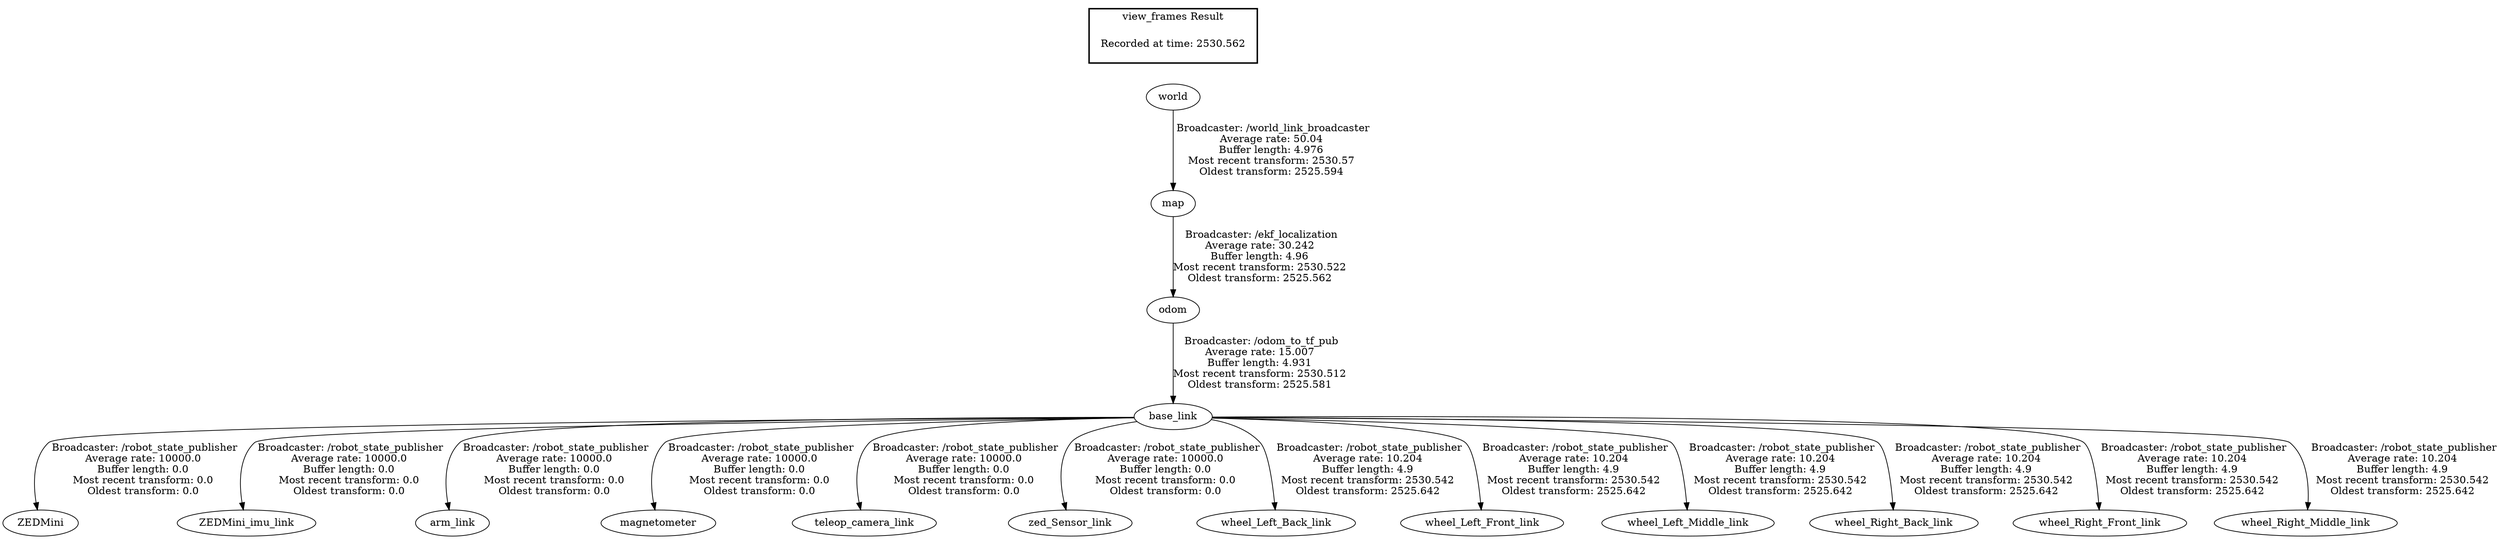 digraph G {
"base_link" -> "ZEDMini"[label=" Broadcaster: /robot_state_publisher\nAverage rate: 10000.0\nBuffer length: 0.0\nMost recent transform: 0.0\nOldest transform: 0.0\n"];
"odom" -> "base_link"[label=" Broadcaster: /odom_to_tf_pub\nAverage rate: 15.007\nBuffer length: 4.931\nMost recent transform: 2530.512\nOldest transform: 2525.581\n"];
"base_link" -> "ZEDMini_imu_link"[label=" Broadcaster: /robot_state_publisher\nAverage rate: 10000.0\nBuffer length: 0.0\nMost recent transform: 0.0\nOldest transform: 0.0\n"];
"base_link" -> "arm_link"[label=" Broadcaster: /robot_state_publisher\nAverage rate: 10000.0\nBuffer length: 0.0\nMost recent transform: 0.0\nOldest transform: 0.0\n"];
"base_link" -> "magnetometer"[label=" Broadcaster: /robot_state_publisher\nAverage rate: 10000.0\nBuffer length: 0.0\nMost recent transform: 0.0\nOldest transform: 0.0\n"];
"base_link" -> "teleop_camera_link"[label=" Broadcaster: /robot_state_publisher\nAverage rate: 10000.0\nBuffer length: 0.0\nMost recent transform: 0.0\nOldest transform: 0.0\n"];
"base_link" -> "zed_Sensor_link"[label=" Broadcaster: /robot_state_publisher\nAverage rate: 10000.0\nBuffer length: 0.0\nMost recent transform: 0.0\nOldest transform: 0.0\n"];
"world" -> "map"[label=" Broadcaster: /world_link_broadcaster\nAverage rate: 50.04\nBuffer length: 4.976\nMost recent transform: 2530.57\nOldest transform: 2525.594\n"];
"map" -> "odom"[label=" Broadcaster: /ekf_localization\nAverage rate: 30.242\nBuffer length: 4.96\nMost recent transform: 2530.522\nOldest transform: 2525.562\n"];
"base_link" -> "wheel_Left_Back_link"[label=" Broadcaster: /robot_state_publisher\nAverage rate: 10.204\nBuffer length: 4.9\nMost recent transform: 2530.542\nOldest transform: 2525.642\n"];
"base_link" -> "wheel_Left_Front_link"[label=" Broadcaster: /robot_state_publisher\nAverage rate: 10.204\nBuffer length: 4.9\nMost recent transform: 2530.542\nOldest transform: 2525.642\n"];
"base_link" -> "wheel_Left_Middle_link"[label=" Broadcaster: /robot_state_publisher\nAverage rate: 10.204\nBuffer length: 4.9\nMost recent transform: 2530.542\nOldest transform: 2525.642\n"];
"base_link" -> "wheel_Right_Back_link"[label=" Broadcaster: /robot_state_publisher\nAverage rate: 10.204\nBuffer length: 4.9\nMost recent transform: 2530.542\nOldest transform: 2525.642\n"];
"base_link" -> "wheel_Right_Front_link"[label=" Broadcaster: /robot_state_publisher\nAverage rate: 10.204\nBuffer length: 4.9\nMost recent transform: 2530.542\nOldest transform: 2525.642\n"];
"base_link" -> "wheel_Right_Middle_link"[label=" Broadcaster: /robot_state_publisher\nAverage rate: 10.204\nBuffer length: 4.9\nMost recent transform: 2530.542\nOldest transform: 2525.642\n"];
edge [style=invis];
 subgraph cluster_legend { style=bold; color=black; label ="view_frames Result";
"Recorded at time: 2530.562"[ shape=plaintext ] ;
}->"world";
}